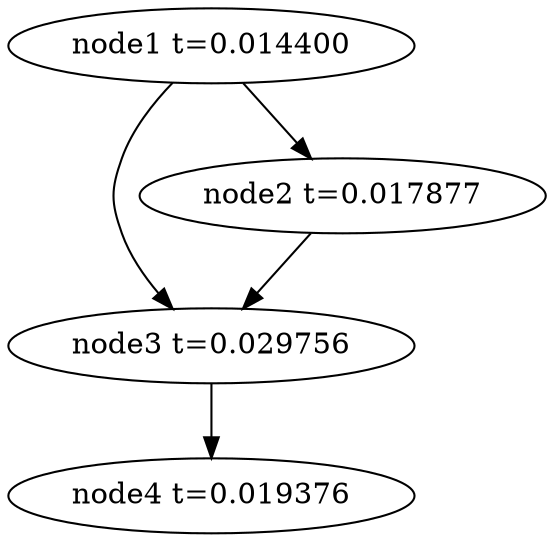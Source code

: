 digraph g{
	node4[label="node4 t=0.019376"]
	node3 -> node4
	node3[label="node3 t=0.029756"];
	node2 -> node3
	node2[label="node2 t=0.017877"];
	node1 -> node3
	node1 -> node2
	node1[label="node1 t=0.014400"];
}
